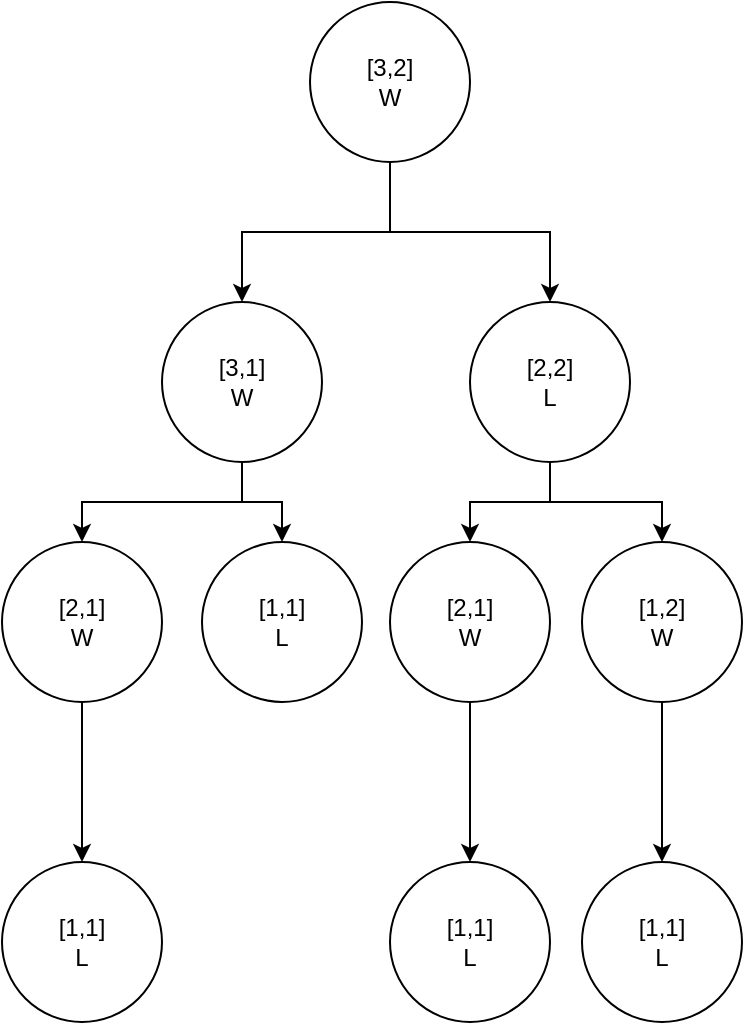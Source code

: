 <mxfile version="13.0.9" type="device"><diagram id="uVOJoLxpnEGfTrfX9Yhd" name="Page-1"><mxGraphModel dx="868" dy="433" grid="1" gridSize="10" guides="1" tooltips="1" connect="1" arrows="1" fold="1" page="1" pageScale="1" pageWidth="827" pageHeight="1169" math="0" shadow="0"><root><mxCell id="0"/><mxCell id="1" parent="0"/><mxCell id="O8qtui7ESd4bNWKPjB1R-11" value="" style="edgeStyle=orthogonalEdgeStyle;rounded=0;orthogonalLoop=1;jettySize=auto;html=1;" edge="1" parent="1" source="O8qtui7ESd4bNWKPjB1R-7" target="O8qtui7ESd4bNWKPjB1R-10"><mxGeometry relative="1" as="geometry"/></mxCell><mxCell id="O8qtui7ESd4bNWKPjB1R-13" value="" style="edgeStyle=orthogonalEdgeStyle;rounded=0;orthogonalLoop=1;jettySize=auto;html=1;" edge="1" parent="1" source="O8qtui7ESd4bNWKPjB1R-7" target="O8qtui7ESd4bNWKPjB1R-12"><mxGeometry relative="1" as="geometry"/></mxCell><mxCell id="O8qtui7ESd4bNWKPjB1R-7" value="[3,2]&lt;br&gt;W" style="ellipse;whiteSpace=wrap;html=1;aspect=fixed;" vertex="1" parent="1"><mxGeometry x="374" y="40" width="80" height="80" as="geometry"/></mxCell><mxCell id="O8qtui7ESd4bNWKPjB1R-20" value="" style="edgeStyle=orthogonalEdgeStyle;rounded=0;orthogonalLoop=1;jettySize=auto;html=1;" edge="1" parent="1" source="O8qtui7ESd4bNWKPjB1R-12" target="O8qtui7ESd4bNWKPjB1R-19"><mxGeometry relative="1" as="geometry"/></mxCell><mxCell id="O8qtui7ESd4bNWKPjB1R-22" value="" style="edgeStyle=orthogonalEdgeStyle;rounded=0;orthogonalLoop=1;jettySize=auto;html=1;" edge="1" parent="1" source="O8qtui7ESd4bNWKPjB1R-12" target="O8qtui7ESd4bNWKPjB1R-21"><mxGeometry relative="1" as="geometry"/></mxCell><mxCell id="O8qtui7ESd4bNWKPjB1R-12" value="[3,1]&lt;br&gt;W" style="ellipse;whiteSpace=wrap;html=1;aspect=fixed;" vertex="1" parent="1"><mxGeometry x="300" y="190" width="80" height="80" as="geometry"/></mxCell><mxCell id="O8qtui7ESd4bNWKPjB1R-24" value="" style="edgeStyle=orthogonalEdgeStyle;rounded=0;orthogonalLoop=1;jettySize=auto;html=1;" edge="1" parent="1" source="O8qtui7ESd4bNWKPjB1R-21" target="O8qtui7ESd4bNWKPjB1R-23"><mxGeometry relative="1" as="geometry"/></mxCell><mxCell id="O8qtui7ESd4bNWKPjB1R-21" value="[2,1]&lt;br&gt;W" style="ellipse;whiteSpace=wrap;html=1;aspect=fixed;" vertex="1" parent="1"><mxGeometry x="220" y="310" width="80" height="80" as="geometry"/></mxCell><mxCell id="O8qtui7ESd4bNWKPjB1R-23" value="[1,1]&lt;br&gt;L" style="ellipse;whiteSpace=wrap;html=1;aspect=fixed;" vertex="1" parent="1"><mxGeometry x="220" y="470" width="80" height="80" as="geometry"/></mxCell><mxCell id="O8qtui7ESd4bNWKPjB1R-19" value="[1,1]&lt;br&gt;L" style="ellipse;whiteSpace=wrap;html=1;aspect=fixed;" vertex="1" parent="1"><mxGeometry x="320" y="310" width="80" height="80" as="geometry"/></mxCell><mxCell id="O8qtui7ESd4bNWKPjB1R-15" value="" style="edgeStyle=orthogonalEdgeStyle;rounded=0;orthogonalLoop=1;jettySize=auto;html=1;" edge="1" parent="1" source="O8qtui7ESd4bNWKPjB1R-10" target="O8qtui7ESd4bNWKPjB1R-14"><mxGeometry relative="1" as="geometry"/></mxCell><mxCell id="O8qtui7ESd4bNWKPjB1R-18" value="" style="edgeStyle=orthogonalEdgeStyle;rounded=0;orthogonalLoop=1;jettySize=auto;html=1;" edge="1" parent="1" source="O8qtui7ESd4bNWKPjB1R-10" target="O8qtui7ESd4bNWKPjB1R-17"><mxGeometry relative="1" as="geometry"/></mxCell><mxCell id="O8qtui7ESd4bNWKPjB1R-10" value="[2,2]&lt;br&gt;L" style="ellipse;whiteSpace=wrap;html=1;aspect=fixed;" vertex="1" parent="1"><mxGeometry x="454" y="190" width="80" height="80" as="geometry"/></mxCell><mxCell id="O8qtui7ESd4bNWKPjB1R-26" value="" style="edgeStyle=orthogonalEdgeStyle;rounded=0;orthogonalLoop=1;jettySize=auto;html=1;" edge="1" parent="1" source="O8qtui7ESd4bNWKPjB1R-17" target="O8qtui7ESd4bNWKPjB1R-25"><mxGeometry relative="1" as="geometry"/></mxCell><mxCell id="O8qtui7ESd4bNWKPjB1R-17" value="[1,2]&lt;br&gt;W" style="ellipse;whiteSpace=wrap;html=1;aspect=fixed;" vertex="1" parent="1"><mxGeometry x="510" y="310" width="80" height="80" as="geometry"/></mxCell><mxCell id="O8qtui7ESd4bNWKPjB1R-25" value="[1,1]&lt;br&gt;L" style="ellipse;whiteSpace=wrap;html=1;aspect=fixed;" vertex="1" parent="1"><mxGeometry x="510" y="470" width="80" height="80" as="geometry"/></mxCell><mxCell id="O8qtui7ESd4bNWKPjB1R-28" value="" style="edgeStyle=orthogonalEdgeStyle;rounded=0;orthogonalLoop=1;jettySize=auto;html=1;" edge="1" parent="1" source="O8qtui7ESd4bNWKPjB1R-14" target="O8qtui7ESd4bNWKPjB1R-27"><mxGeometry relative="1" as="geometry"/></mxCell><mxCell id="O8qtui7ESd4bNWKPjB1R-14" value="[2,1]&lt;br&gt;W" style="ellipse;whiteSpace=wrap;html=1;aspect=fixed;" vertex="1" parent="1"><mxGeometry x="414" y="310" width="80" height="80" as="geometry"/></mxCell><mxCell id="O8qtui7ESd4bNWKPjB1R-27" value="[1,1]&lt;br&gt;L" style="ellipse;whiteSpace=wrap;html=1;aspect=fixed;" vertex="1" parent="1"><mxGeometry x="414" y="470" width="80" height="80" as="geometry"/></mxCell></root></mxGraphModel></diagram></mxfile>